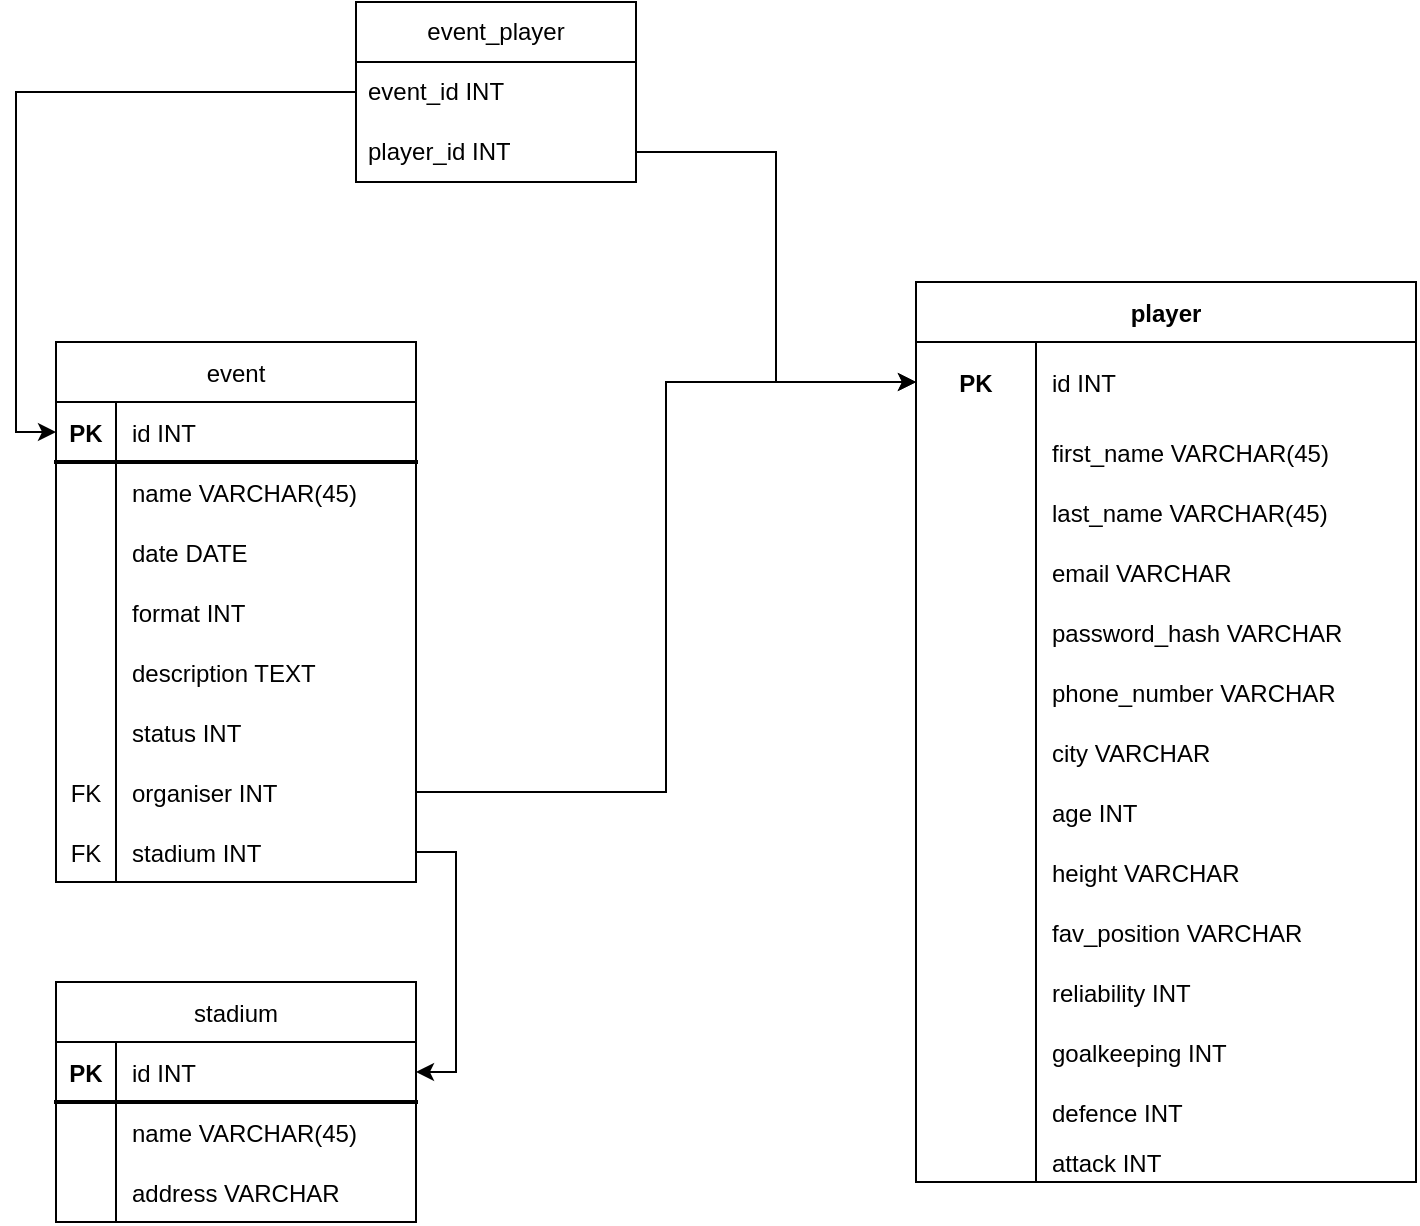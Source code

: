 <mxfile version="21.0.6" type="github">
  <diagram id="R2lEEEUBdFMjLlhIrx00" name="Page-1">
    <mxGraphModel dx="1434" dy="1901" grid="1" gridSize="10" guides="1" tooltips="1" connect="1" arrows="1" fold="1" page="1" pageScale="1" pageWidth="850" pageHeight="1100" math="0" shadow="0" extFonts="Permanent Marker^https://fonts.googleapis.com/css?family=Permanent+Marker">
      <root>
        <mxCell id="0" />
        <mxCell id="1" parent="0" />
        <mxCell id="I-8Jb-c6i_d0x6bj5Tj_-14" value="player" style="shape=table;startSize=30;container=1;collapsible=1;childLayout=tableLayout;fixedRows=1;rowLines=0;fontStyle=1;align=center;resizeLast=1;" parent="1" vertex="1">
          <mxGeometry x="480" y="-820" width="250" height="450" as="geometry" />
        </mxCell>
        <mxCell id="I-8Jb-c6i_d0x6bj5Tj_-15" value="" style="shape=tableRow;horizontal=0;startSize=0;swimlaneHead=0;swimlaneBody=0;fillColor=none;collapsible=0;dropTarget=0;points=[[0,0.5],[1,0.5]];portConstraint=eastwest;top=0;left=0;right=0;bottom=0;" parent="I-8Jb-c6i_d0x6bj5Tj_-14" vertex="1">
          <mxGeometry y="30" width="250" height="40" as="geometry" />
        </mxCell>
        <mxCell id="I-8Jb-c6i_d0x6bj5Tj_-16" value="PK" style="shape=partialRectangle;connectable=0;fillColor=none;top=0;left=0;bottom=0;right=0;fontStyle=1;overflow=hidden;" parent="I-8Jb-c6i_d0x6bj5Tj_-15" vertex="1">
          <mxGeometry width="60" height="40" as="geometry">
            <mxRectangle width="60" height="40" as="alternateBounds" />
          </mxGeometry>
        </mxCell>
        <mxCell id="I-8Jb-c6i_d0x6bj5Tj_-17" value="id INT" style="shape=partialRectangle;connectable=0;fillColor=none;top=0;left=0;bottom=0;right=0;align=left;spacingLeft=6;fontStyle=0;overflow=hidden;" parent="I-8Jb-c6i_d0x6bj5Tj_-15" vertex="1">
          <mxGeometry x="60" width="190" height="40" as="geometry">
            <mxRectangle width="190" height="40" as="alternateBounds" />
          </mxGeometry>
        </mxCell>
        <mxCell id="I-8Jb-c6i_d0x6bj5Tj_-21" value="" style="shape=tableRow;horizontal=0;startSize=0;swimlaneHead=0;swimlaneBody=0;fillColor=none;collapsible=0;dropTarget=0;points=[[0,0.5],[1,0.5]];portConstraint=eastwest;top=0;left=0;right=0;bottom=0;" parent="I-8Jb-c6i_d0x6bj5Tj_-14" vertex="1">
          <mxGeometry y="70" width="250" height="30" as="geometry" />
        </mxCell>
        <mxCell id="I-8Jb-c6i_d0x6bj5Tj_-22" value="" style="shape=partialRectangle;connectable=0;fillColor=none;top=0;left=0;bottom=0;right=0;editable=1;overflow=hidden;" parent="I-8Jb-c6i_d0x6bj5Tj_-21" vertex="1">
          <mxGeometry width="60" height="30" as="geometry">
            <mxRectangle width="60" height="30" as="alternateBounds" />
          </mxGeometry>
        </mxCell>
        <mxCell id="I-8Jb-c6i_d0x6bj5Tj_-23" value="first_name VARCHAR(45)" style="shape=partialRectangle;connectable=0;fillColor=none;top=0;left=0;bottom=0;right=0;align=left;spacingLeft=6;overflow=hidden;" parent="I-8Jb-c6i_d0x6bj5Tj_-21" vertex="1">
          <mxGeometry x="60" width="190" height="30" as="geometry">
            <mxRectangle width="190" height="30" as="alternateBounds" />
          </mxGeometry>
        </mxCell>
        <mxCell id="I-8Jb-c6i_d0x6bj5Tj_-73" value="" style="shape=tableRow;horizontal=0;startSize=0;swimlaneHead=0;swimlaneBody=0;fillColor=none;collapsible=0;dropTarget=0;points=[[0,0.5],[1,0.5]];portConstraint=eastwest;top=0;left=0;right=0;bottom=0;rounded=0;shadow=0;glass=0;sketch=0;strokeWidth=2;" parent="I-8Jb-c6i_d0x6bj5Tj_-14" vertex="1">
          <mxGeometry y="100" width="250" height="30" as="geometry" />
        </mxCell>
        <mxCell id="I-8Jb-c6i_d0x6bj5Tj_-74" value="" style="shape=partialRectangle;connectable=0;fillColor=none;top=0;left=0;bottom=0;right=0;editable=1;overflow=hidden;rounded=0;shadow=0;glass=0;sketch=0;strokeWidth=2;" parent="I-8Jb-c6i_d0x6bj5Tj_-73" vertex="1">
          <mxGeometry width="60" height="30" as="geometry">
            <mxRectangle width="60" height="30" as="alternateBounds" />
          </mxGeometry>
        </mxCell>
        <mxCell id="I-8Jb-c6i_d0x6bj5Tj_-75" value="last_name VARCHAR(45)" style="shape=partialRectangle;connectable=0;fillColor=none;top=0;left=0;bottom=0;right=0;align=left;spacingLeft=6;overflow=hidden;rounded=0;shadow=0;glass=0;sketch=0;strokeWidth=2;" parent="I-8Jb-c6i_d0x6bj5Tj_-73" vertex="1">
          <mxGeometry x="60" width="190" height="30" as="geometry">
            <mxRectangle width="190" height="30" as="alternateBounds" />
          </mxGeometry>
        </mxCell>
        <mxCell id="I-8Jb-c6i_d0x6bj5Tj_-116" value="" style="shape=tableRow;horizontal=0;startSize=0;swimlaneHead=0;swimlaneBody=0;fillColor=none;collapsible=0;dropTarget=0;points=[[0,0.5],[1,0.5]];portConstraint=eastwest;top=0;left=0;right=0;bottom=0;rounded=0;shadow=0;glass=0;sketch=0;strokeColor=default;strokeWidth=1;" parent="I-8Jb-c6i_d0x6bj5Tj_-14" vertex="1">
          <mxGeometry y="130" width="250" height="30" as="geometry" />
        </mxCell>
        <mxCell id="I-8Jb-c6i_d0x6bj5Tj_-117" value="" style="shape=partialRectangle;connectable=0;fillColor=none;top=0;left=0;bottom=0;right=0;editable=1;overflow=hidden;rounded=0;shadow=0;glass=0;sketch=0;strokeColor=default;strokeWidth=1;" parent="I-8Jb-c6i_d0x6bj5Tj_-116" vertex="1">
          <mxGeometry width="60" height="30" as="geometry">
            <mxRectangle width="60" height="30" as="alternateBounds" />
          </mxGeometry>
        </mxCell>
        <mxCell id="I-8Jb-c6i_d0x6bj5Tj_-118" value="email VARCHAR" style="shape=partialRectangle;connectable=0;fillColor=none;top=0;left=0;bottom=0;right=0;align=left;spacingLeft=6;overflow=hidden;rounded=0;shadow=0;glass=0;sketch=0;strokeColor=default;strokeWidth=1;" parent="I-8Jb-c6i_d0x6bj5Tj_-116" vertex="1">
          <mxGeometry x="60" width="190" height="30" as="geometry">
            <mxRectangle width="190" height="30" as="alternateBounds" />
          </mxGeometry>
        </mxCell>
        <mxCell id="I-8Jb-c6i_d0x6bj5Tj_-123" value="" style="shape=tableRow;horizontal=0;startSize=0;swimlaneHead=0;swimlaneBody=0;fillColor=none;collapsible=0;dropTarget=0;points=[[0,0.5],[1,0.5]];portConstraint=eastwest;top=0;left=0;right=0;bottom=0;rounded=0;shadow=0;glass=0;sketch=0;strokeColor=default;strokeWidth=1;" parent="I-8Jb-c6i_d0x6bj5Tj_-14" vertex="1">
          <mxGeometry y="160" width="250" height="30" as="geometry" />
        </mxCell>
        <mxCell id="I-8Jb-c6i_d0x6bj5Tj_-124" value="" style="shape=partialRectangle;connectable=0;fillColor=none;top=0;left=0;bottom=0;right=0;editable=1;overflow=hidden;rounded=0;shadow=0;glass=0;sketch=0;strokeColor=default;strokeWidth=1;" parent="I-8Jb-c6i_d0x6bj5Tj_-123" vertex="1">
          <mxGeometry width="60" height="30" as="geometry">
            <mxRectangle width="60" height="30" as="alternateBounds" />
          </mxGeometry>
        </mxCell>
        <mxCell id="I-8Jb-c6i_d0x6bj5Tj_-125" value="password_hash VARCHAR" style="shape=partialRectangle;connectable=0;fillColor=none;top=0;left=0;bottom=0;right=0;align=left;spacingLeft=6;overflow=hidden;rounded=0;shadow=0;glass=0;sketch=0;strokeColor=default;strokeWidth=1;" parent="I-8Jb-c6i_d0x6bj5Tj_-123" vertex="1">
          <mxGeometry x="60" width="190" height="30" as="geometry">
            <mxRectangle width="190" height="30" as="alternateBounds" />
          </mxGeometry>
        </mxCell>
        <mxCell id="AniWrBmozLIiKfTl5jkA-70" value="" style="shape=tableRow;horizontal=0;startSize=0;swimlaneHead=0;swimlaneBody=0;fillColor=none;collapsible=0;dropTarget=0;points=[[0,0.5],[1,0.5]];portConstraint=eastwest;top=0;left=0;right=0;bottom=0;rounded=0;shadow=0;glass=0;sketch=0;strokeColor=default;strokeWidth=1;" vertex="1" parent="I-8Jb-c6i_d0x6bj5Tj_-14">
          <mxGeometry y="190" width="250" height="30" as="geometry" />
        </mxCell>
        <mxCell id="AniWrBmozLIiKfTl5jkA-71" value="" style="shape=partialRectangle;connectable=0;fillColor=none;top=0;left=0;bottom=0;right=0;editable=1;overflow=hidden;rounded=0;shadow=0;glass=0;sketch=0;strokeColor=default;strokeWidth=1;" vertex="1" parent="AniWrBmozLIiKfTl5jkA-70">
          <mxGeometry width="60" height="30" as="geometry">
            <mxRectangle width="60" height="30" as="alternateBounds" />
          </mxGeometry>
        </mxCell>
        <mxCell id="AniWrBmozLIiKfTl5jkA-72" value="phone_number VARCHAR" style="shape=partialRectangle;connectable=0;fillColor=none;top=0;left=0;bottom=0;right=0;align=left;spacingLeft=6;overflow=hidden;rounded=0;shadow=0;glass=0;sketch=0;strokeColor=default;strokeWidth=1;" vertex="1" parent="AniWrBmozLIiKfTl5jkA-70">
          <mxGeometry x="60" width="190" height="30" as="geometry">
            <mxRectangle width="190" height="30" as="alternateBounds" />
          </mxGeometry>
        </mxCell>
        <mxCell id="AniWrBmozLIiKfTl5jkA-73" value="" style="shape=tableRow;horizontal=0;startSize=0;swimlaneHead=0;swimlaneBody=0;fillColor=none;collapsible=0;dropTarget=0;points=[[0,0.5],[1,0.5]];portConstraint=eastwest;top=0;left=0;right=0;bottom=0;rounded=0;shadow=0;glass=0;sketch=0;strokeColor=default;strokeWidth=1;" vertex="1" parent="I-8Jb-c6i_d0x6bj5Tj_-14">
          <mxGeometry y="220" width="250" height="30" as="geometry" />
        </mxCell>
        <mxCell id="AniWrBmozLIiKfTl5jkA-74" value="" style="shape=partialRectangle;connectable=0;fillColor=none;top=0;left=0;bottom=0;right=0;editable=1;overflow=hidden;rounded=0;shadow=0;glass=0;sketch=0;strokeColor=default;strokeWidth=1;" vertex="1" parent="AniWrBmozLIiKfTl5jkA-73">
          <mxGeometry width="60" height="30" as="geometry">
            <mxRectangle width="60" height="30" as="alternateBounds" />
          </mxGeometry>
        </mxCell>
        <mxCell id="AniWrBmozLIiKfTl5jkA-75" value="city VARCHAR" style="shape=partialRectangle;connectable=0;fillColor=none;top=0;left=0;bottom=0;right=0;align=left;spacingLeft=6;overflow=hidden;rounded=0;shadow=0;glass=0;sketch=0;strokeColor=default;strokeWidth=1;" vertex="1" parent="AniWrBmozLIiKfTl5jkA-73">
          <mxGeometry x="60" width="190" height="30" as="geometry">
            <mxRectangle width="190" height="30" as="alternateBounds" />
          </mxGeometry>
        </mxCell>
        <mxCell id="AniWrBmozLIiKfTl5jkA-79" value="" style="shape=tableRow;horizontal=0;startSize=0;swimlaneHead=0;swimlaneBody=0;fillColor=none;collapsible=0;dropTarget=0;points=[[0,0.5],[1,0.5]];portConstraint=eastwest;top=0;left=0;right=0;bottom=0;rounded=0;shadow=0;glass=0;sketch=0;strokeColor=default;strokeWidth=1;" vertex="1" parent="I-8Jb-c6i_d0x6bj5Tj_-14">
          <mxGeometry y="250" width="250" height="30" as="geometry" />
        </mxCell>
        <mxCell id="AniWrBmozLIiKfTl5jkA-80" value="" style="shape=partialRectangle;connectable=0;fillColor=none;top=0;left=0;bottom=0;right=0;editable=1;overflow=hidden;rounded=0;shadow=0;glass=0;sketch=0;strokeColor=default;strokeWidth=1;" vertex="1" parent="AniWrBmozLIiKfTl5jkA-79">
          <mxGeometry width="60" height="30" as="geometry">
            <mxRectangle width="60" height="30" as="alternateBounds" />
          </mxGeometry>
        </mxCell>
        <mxCell id="AniWrBmozLIiKfTl5jkA-81" value="age INT" style="shape=partialRectangle;connectable=0;fillColor=none;top=0;left=0;bottom=0;right=0;align=left;spacingLeft=6;overflow=hidden;rounded=0;shadow=0;glass=0;sketch=0;strokeColor=default;strokeWidth=1;" vertex="1" parent="AniWrBmozLIiKfTl5jkA-79">
          <mxGeometry x="60" width="190" height="30" as="geometry">
            <mxRectangle width="190" height="30" as="alternateBounds" />
          </mxGeometry>
        </mxCell>
        <mxCell id="AniWrBmozLIiKfTl5jkA-76" value="" style="shape=tableRow;horizontal=0;startSize=0;swimlaneHead=0;swimlaneBody=0;fillColor=none;collapsible=0;dropTarget=0;points=[[0,0.5],[1,0.5]];portConstraint=eastwest;top=0;left=0;right=0;bottom=0;rounded=0;shadow=0;glass=0;sketch=0;strokeColor=default;strokeWidth=1;" vertex="1" parent="I-8Jb-c6i_d0x6bj5Tj_-14">
          <mxGeometry y="280" width="250" height="30" as="geometry" />
        </mxCell>
        <mxCell id="AniWrBmozLIiKfTl5jkA-77" value="" style="shape=partialRectangle;connectable=0;fillColor=none;top=0;left=0;bottom=0;right=0;editable=1;overflow=hidden;rounded=0;shadow=0;glass=0;sketch=0;strokeColor=default;strokeWidth=1;" vertex="1" parent="AniWrBmozLIiKfTl5jkA-76">
          <mxGeometry width="60" height="30" as="geometry">
            <mxRectangle width="60" height="30" as="alternateBounds" />
          </mxGeometry>
        </mxCell>
        <mxCell id="AniWrBmozLIiKfTl5jkA-78" value="height VARCHAR" style="shape=partialRectangle;connectable=0;fillColor=none;top=0;left=0;bottom=0;right=0;align=left;spacingLeft=6;overflow=hidden;rounded=0;shadow=0;glass=0;sketch=0;strokeColor=default;strokeWidth=1;" vertex="1" parent="AniWrBmozLIiKfTl5jkA-76">
          <mxGeometry x="60" width="190" height="30" as="geometry">
            <mxRectangle width="190" height="30" as="alternateBounds" />
          </mxGeometry>
        </mxCell>
        <mxCell id="AniWrBmozLIiKfTl5jkA-82" value="" style="shape=tableRow;horizontal=0;startSize=0;swimlaneHead=0;swimlaneBody=0;fillColor=none;collapsible=0;dropTarget=0;points=[[0,0.5],[1,0.5]];portConstraint=eastwest;top=0;left=0;right=0;bottom=0;rounded=0;shadow=0;glass=0;sketch=0;strokeColor=default;strokeWidth=1;" vertex="1" parent="I-8Jb-c6i_d0x6bj5Tj_-14">
          <mxGeometry y="310" width="250" height="30" as="geometry" />
        </mxCell>
        <mxCell id="AniWrBmozLIiKfTl5jkA-83" value="" style="shape=partialRectangle;connectable=0;fillColor=none;top=0;left=0;bottom=0;right=0;editable=1;overflow=hidden;rounded=0;shadow=0;glass=0;sketch=0;strokeColor=default;strokeWidth=1;" vertex="1" parent="AniWrBmozLIiKfTl5jkA-82">
          <mxGeometry width="60" height="30" as="geometry">
            <mxRectangle width="60" height="30" as="alternateBounds" />
          </mxGeometry>
        </mxCell>
        <mxCell id="AniWrBmozLIiKfTl5jkA-84" value="fav_position VARCHAR" style="shape=partialRectangle;connectable=0;fillColor=none;top=0;left=0;bottom=0;right=0;align=left;spacingLeft=6;overflow=hidden;rounded=0;shadow=0;glass=0;sketch=0;strokeColor=default;strokeWidth=1;" vertex="1" parent="AniWrBmozLIiKfTl5jkA-82">
          <mxGeometry x="60" width="190" height="30" as="geometry">
            <mxRectangle width="190" height="30" as="alternateBounds" />
          </mxGeometry>
        </mxCell>
        <mxCell id="I-8Jb-c6i_d0x6bj5Tj_-126" value="" style="shape=tableRow;horizontal=0;startSize=0;swimlaneHead=0;swimlaneBody=0;fillColor=none;collapsible=0;dropTarget=0;points=[[0,0.5],[1,0.5]];portConstraint=eastwest;top=0;left=0;right=0;bottom=0;rounded=0;shadow=0;glass=0;sketch=0;strokeColor=default;strokeWidth=1;" parent="I-8Jb-c6i_d0x6bj5Tj_-14" vertex="1">
          <mxGeometry y="340" width="250" height="30" as="geometry" />
        </mxCell>
        <mxCell id="I-8Jb-c6i_d0x6bj5Tj_-127" value="" style="shape=partialRectangle;connectable=0;fillColor=none;top=0;left=0;bottom=0;right=0;editable=1;overflow=hidden;rounded=0;shadow=0;glass=0;sketch=0;strokeColor=default;strokeWidth=1;" parent="I-8Jb-c6i_d0x6bj5Tj_-126" vertex="1">
          <mxGeometry width="60" height="30" as="geometry">
            <mxRectangle width="60" height="30" as="alternateBounds" />
          </mxGeometry>
        </mxCell>
        <mxCell id="I-8Jb-c6i_d0x6bj5Tj_-128" value="reliability INT" style="shape=partialRectangle;connectable=0;fillColor=none;top=0;left=0;bottom=0;right=0;align=left;spacingLeft=6;overflow=hidden;rounded=0;shadow=0;glass=0;sketch=0;strokeColor=default;strokeWidth=1;" parent="I-8Jb-c6i_d0x6bj5Tj_-126" vertex="1">
          <mxGeometry x="60" width="190" height="30" as="geometry">
            <mxRectangle width="190" height="30" as="alternateBounds" />
          </mxGeometry>
        </mxCell>
        <mxCell id="I-8Jb-c6i_d0x6bj5Tj_-129" value="" style="shape=tableRow;horizontal=0;startSize=0;swimlaneHead=0;swimlaneBody=0;fillColor=none;collapsible=0;dropTarget=0;points=[[0,0.5],[1,0.5]];portConstraint=eastwest;top=0;left=0;right=0;bottom=0;rounded=0;shadow=0;glass=0;sketch=0;strokeColor=default;strokeWidth=1;" parent="I-8Jb-c6i_d0x6bj5Tj_-14" vertex="1">
          <mxGeometry y="370" width="250" height="30" as="geometry" />
        </mxCell>
        <mxCell id="I-8Jb-c6i_d0x6bj5Tj_-130" value="" style="shape=partialRectangle;connectable=0;fillColor=none;top=0;left=0;bottom=0;right=0;editable=1;overflow=hidden;rounded=0;shadow=0;glass=0;sketch=0;strokeColor=default;strokeWidth=1;" parent="I-8Jb-c6i_d0x6bj5Tj_-129" vertex="1">
          <mxGeometry width="60" height="30" as="geometry">
            <mxRectangle width="60" height="30" as="alternateBounds" />
          </mxGeometry>
        </mxCell>
        <mxCell id="I-8Jb-c6i_d0x6bj5Tj_-131" value="goalkeeping INT" style="shape=partialRectangle;connectable=0;fillColor=none;top=0;left=0;bottom=0;right=0;align=left;spacingLeft=6;overflow=hidden;rounded=0;shadow=0;glass=0;sketch=0;strokeColor=default;strokeWidth=1;" parent="I-8Jb-c6i_d0x6bj5Tj_-129" vertex="1">
          <mxGeometry x="60" width="190" height="30" as="geometry">
            <mxRectangle width="190" height="30" as="alternateBounds" />
          </mxGeometry>
        </mxCell>
        <mxCell id="AniWrBmozLIiKfTl5jkA-64" value="" style="shape=tableRow;horizontal=0;startSize=0;swimlaneHead=0;swimlaneBody=0;fillColor=none;collapsible=0;dropTarget=0;points=[[0,0.5],[1,0.5]];portConstraint=eastwest;top=0;left=0;right=0;bottom=0;rounded=0;shadow=0;glass=0;sketch=0;strokeColor=default;strokeWidth=1;" vertex="1" parent="I-8Jb-c6i_d0x6bj5Tj_-14">
          <mxGeometry y="400" width="250" height="30" as="geometry" />
        </mxCell>
        <mxCell id="AniWrBmozLIiKfTl5jkA-65" value="" style="shape=partialRectangle;connectable=0;fillColor=none;top=0;left=0;bottom=0;right=0;editable=1;overflow=hidden;rounded=0;shadow=0;glass=0;sketch=0;strokeColor=default;strokeWidth=1;" vertex="1" parent="AniWrBmozLIiKfTl5jkA-64">
          <mxGeometry width="60" height="30" as="geometry">
            <mxRectangle width="60" height="30" as="alternateBounds" />
          </mxGeometry>
        </mxCell>
        <mxCell id="AniWrBmozLIiKfTl5jkA-66" value="defence INT" style="shape=partialRectangle;connectable=0;fillColor=none;top=0;left=0;bottom=0;right=0;align=left;spacingLeft=6;overflow=hidden;rounded=0;shadow=0;glass=0;sketch=0;strokeColor=default;strokeWidth=1;" vertex="1" parent="AniWrBmozLIiKfTl5jkA-64">
          <mxGeometry x="60" width="190" height="30" as="geometry">
            <mxRectangle width="190" height="30" as="alternateBounds" />
          </mxGeometry>
        </mxCell>
        <mxCell id="AniWrBmozLIiKfTl5jkA-67" value="" style="shape=tableRow;horizontal=0;startSize=0;swimlaneHead=0;swimlaneBody=0;fillColor=none;collapsible=0;dropTarget=0;points=[[0,0.5],[1,0.5]];portConstraint=eastwest;top=0;left=0;right=0;bottom=0;rounded=0;shadow=0;glass=0;sketch=0;strokeColor=default;strokeWidth=1;" vertex="1" parent="I-8Jb-c6i_d0x6bj5Tj_-14">
          <mxGeometry y="430" width="250" height="20" as="geometry" />
        </mxCell>
        <mxCell id="AniWrBmozLIiKfTl5jkA-68" value="" style="shape=partialRectangle;connectable=0;fillColor=none;top=0;left=0;bottom=0;right=0;editable=1;overflow=hidden;rounded=0;shadow=0;glass=0;sketch=0;strokeColor=default;strokeWidth=1;" vertex="1" parent="AniWrBmozLIiKfTl5jkA-67">
          <mxGeometry width="60" height="20" as="geometry">
            <mxRectangle width="60" height="20" as="alternateBounds" />
          </mxGeometry>
        </mxCell>
        <mxCell id="AniWrBmozLIiKfTl5jkA-69" value="attack INT" style="shape=partialRectangle;connectable=0;fillColor=none;top=0;left=0;bottom=0;right=0;align=left;spacingLeft=6;overflow=hidden;rounded=0;shadow=0;glass=0;sketch=0;strokeColor=default;strokeWidth=1;" vertex="1" parent="AniWrBmozLIiKfTl5jkA-67">
          <mxGeometry x="60" width="190" height="20" as="geometry">
            <mxRectangle width="190" height="20" as="alternateBounds" />
          </mxGeometry>
        </mxCell>
        <mxCell id="I-8Jb-c6i_d0x6bj5Tj_-103" value="stadium" style="shape=table;startSize=30;container=1;collapsible=1;childLayout=tableLayout;fixedRows=1;rowLines=0;fontStyle=0;align=center;resizeLast=1;rounded=0;shadow=0;glass=0;sketch=0;strokeWidth=1;swimlaneLine=1;strokeColor=default;" parent="1" vertex="1">
          <mxGeometry x="50" y="-470" width="180" height="120" as="geometry" />
        </mxCell>
        <mxCell id="I-8Jb-c6i_d0x6bj5Tj_-104" value="" style="shape=tableRow;horizontal=0;startSize=0;swimlaneHead=0;swimlaneBody=0;fillColor=none;collapsible=0;dropTarget=0;points=[[0,0.5],[1,0.5]];portConstraint=eastwest;top=0;left=0;right=0;bottom=1;rounded=0;shadow=0;glass=0;sketch=0;strokeWidth=2;" parent="I-8Jb-c6i_d0x6bj5Tj_-103" vertex="1">
          <mxGeometry y="30" width="180" height="30" as="geometry" />
        </mxCell>
        <mxCell id="I-8Jb-c6i_d0x6bj5Tj_-105" value="PK" style="shape=partialRectangle;connectable=0;fillColor=none;top=0;left=0;bottom=0;right=0;fontStyle=1;overflow=hidden;rounded=0;shadow=0;glass=0;sketch=0;strokeWidth=2;" parent="I-8Jb-c6i_d0x6bj5Tj_-104" vertex="1">
          <mxGeometry width="30" height="30" as="geometry">
            <mxRectangle width="30" height="30" as="alternateBounds" />
          </mxGeometry>
        </mxCell>
        <mxCell id="I-8Jb-c6i_d0x6bj5Tj_-106" value="id INT" style="shape=partialRectangle;connectable=0;fillColor=none;top=0;left=0;bottom=0;right=0;align=left;spacingLeft=6;fontStyle=0;overflow=hidden;rounded=0;shadow=0;glass=0;sketch=0;strokeWidth=2;" parent="I-8Jb-c6i_d0x6bj5Tj_-104" vertex="1">
          <mxGeometry x="30" width="150" height="30" as="geometry">
            <mxRectangle width="150" height="30" as="alternateBounds" />
          </mxGeometry>
        </mxCell>
        <mxCell id="I-8Jb-c6i_d0x6bj5Tj_-107" value="" style="shape=tableRow;horizontal=0;startSize=0;swimlaneHead=0;swimlaneBody=0;fillColor=none;collapsible=0;dropTarget=0;points=[[0,0.5],[1,0.5]];portConstraint=eastwest;top=0;left=0;right=0;bottom=0;rounded=0;shadow=0;glass=0;sketch=0;strokeWidth=2;" parent="I-8Jb-c6i_d0x6bj5Tj_-103" vertex="1">
          <mxGeometry y="60" width="180" height="30" as="geometry" />
        </mxCell>
        <mxCell id="I-8Jb-c6i_d0x6bj5Tj_-108" value="" style="shape=partialRectangle;connectable=0;fillColor=none;top=0;left=0;bottom=0;right=0;editable=1;overflow=hidden;rounded=0;shadow=0;glass=0;sketch=0;strokeWidth=2;" parent="I-8Jb-c6i_d0x6bj5Tj_-107" vertex="1">
          <mxGeometry width="30" height="30" as="geometry">
            <mxRectangle width="30" height="30" as="alternateBounds" />
          </mxGeometry>
        </mxCell>
        <mxCell id="I-8Jb-c6i_d0x6bj5Tj_-109" value="name VARCHAR(45)" style="shape=partialRectangle;connectable=0;fillColor=none;top=0;left=0;bottom=0;right=0;align=left;spacingLeft=6;overflow=hidden;rounded=0;shadow=0;glass=0;sketch=0;strokeWidth=2;" parent="I-8Jb-c6i_d0x6bj5Tj_-107" vertex="1">
          <mxGeometry x="30" width="150" height="30" as="geometry">
            <mxRectangle width="150" height="30" as="alternateBounds" />
          </mxGeometry>
        </mxCell>
        <mxCell id="I-8Jb-c6i_d0x6bj5Tj_-110" value="" style="shape=tableRow;horizontal=0;startSize=0;swimlaneHead=0;swimlaneBody=0;fillColor=none;collapsible=0;dropTarget=0;points=[[0,0.5],[1,0.5]];portConstraint=eastwest;top=0;left=0;right=0;bottom=0;rounded=0;shadow=0;glass=0;sketch=0;strokeWidth=2;" parent="I-8Jb-c6i_d0x6bj5Tj_-103" vertex="1">
          <mxGeometry y="90" width="180" height="30" as="geometry" />
        </mxCell>
        <mxCell id="I-8Jb-c6i_d0x6bj5Tj_-111" value="" style="shape=partialRectangle;connectable=0;fillColor=none;top=0;left=0;bottom=0;right=0;editable=1;overflow=hidden;rounded=0;shadow=0;glass=0;sketch=0;strokeWidth=2;" parent="I-8Jb-c6i_d0x6bj5Tj_-110" vertex="1">
          <mxGeometry width="30" height="30" as="geometry">
            <mxRectangle width="30" height="30" as="alternateBounds" />
          </mxGeometry>
        </mxCell>
        <mxCell id="I-8Jb-c6i_d0x6bj5Tj_-112" value="address VARCHAR" style="shape=partialRectangle;connectable=0;fillColor=none;top=0;left=0;bottom=0;right=0;align=left;spacingLeft=6;overflow=hidden;rounded=0;shadow=0;glass=0;sketch=0;strokeWidth=2;" parent="I-8Jb-c6i_d0x6bj5Tj_-110" vertex="1">
          <mxGeometry x="30" width="150" height="30" as="geometry">
            <mxRectangle width="150" height="30" as="alternateBounds" />
          </mxGeometry>
        </mxCell>
        <mxCell id="I-8Jb-c6i_d0x6bj5Tj_-214" style="edgeStyle=orthogonalEdgeStyle;rounded=0;orthogonalLoop=1;jettySize=auto;html=1;exitX=1;exitY=0.5;exitDx=0;exitDy=0;entryX=1;entryY=0.5;entryDx=0;entryDy=0;" parent="1" source="AniWrBmozLIiKfTl5jkA-14" target="I-8Jb-c6i_d0x6bj5Tj_-104" edge="1">
          <mxGeometry relative="1" as="geometry">
            <mxPoint x="540" y="-115" as="sourcePoint" />
          </mxGeometry>
        </mxCell>
        <mxCell id="AniWrBmozLIiKfTl5jkA-1" value="event" style="shape=table;startSize=30;container=1;collapsible=1;childLayout=tableLayout;fixedRows=1;rowLines=0;fontStyle=0;align=center;resizeLast=1;rounded=0;shadow=0;glass=0;sketch=0;strokeWidth=1;swimlaneLine=1;strokeColor=default;" vertex="1" parent="1">
          <mxGeometry x="50" y="-790" width="180" height="270" as="geometry" />
        </mxCell>
        <mxCell id="AniWrBmozLIiKfTl5jkA-2" value="" style="shape=tableRow;horizontal=0;startSize=0;swimlaneHead=0;swimlaneBody=0;fillColor=none;collapsible=0;dropTarget=0;points=[[0,0.5],[1,0.5]];portConstraint=eastwest;top=0;left=0;right=0;bottom=1;rounded=0;shadow=0;glass=0;sketch=0;strokeWidth=2;" vertex="1" parent="AniWrBmozLIiKfTl5jkA-1">
          <mxGeometry y="30" width="180" height="30" as="geometry" />
        </mxCell>
        <mxCell id="AniWrBmozLIiKfTl5jkA-3" value="PK" style="shape=partialRectangle;connectable=0;fillColor=none;top=0;left=0;bottom=0;right=0;fontStyle=1;overflow=hidden;rounded=0;shadow=0;glass=0;sketch=0;strokeWidth=2;" vertex="1" parent="AniWrBmozLIiKfTl5jkA-2">
          <mxGeometry width="30" height="30" as="geometry">
            <mxRectangle width="30" height="30" as="alternateBounds" />
          </mxGeometry>
        </mxCell>
        <mxCell id="AniWrBmozLIiKfTl5jkA-4" value="id INT" style="shape=partialRectangle;connectable=0;fillColor=none;top=0;left=0;bottom=0;right=0;align=left;spacingLeft=6;fontStyle=0;overflow=hidden;rounded=0;shadow=0;glass=0;sketch=0;strokeWidth=2;" vertex="1" parent="AniWrBmozLIiKfTl5jkA-2">
          <mxGeometry x="30" width="150" height="30" as="geometry">
            <mxRectangle width="150" height="30" as="alternateBounds" />
          </mxGeometry>
        </mxCell>
        <mxCell id="AniWrBmozLIiKfTl5jkA-5" value="" style="shape=tableRow;horizontal=0;startSize=0;swimlaneHead=0;swimlaneBody=0;fillColor=none;collapsible=0;dropTarget=0;points=[[0,0.5],[1,0.5]];portConstraint=eastwest;top=0;left=0;right=0;bottom=0;rounded=0;shadow=0;glass=0;sketch=0;strokeWidth=2;" vertex="1" parent="AniWrBmozLIiKfTl5jkA-1">
          <mxGeometry y="60" width="180" height="30" as="geometry" />
        </mxCell>
        <mxCell id="AniWrBmozLIiKfTl5jkA-6" value="" style="shape=partialRectangle;connectable=0;fillColor=none;top=0;left=0;bottom=0;right=0;editable=1;overflow=hidden;rounded=0;shadow=0;glass=0;sketch=0;strokeWidth=2;" vertex="1" parent="AniWrBmozLIiKfTl5jkA-5">
          <mxGeometry width="30" height="30" as="geometry">
            <mxRectangle width="30" height="30" as="alternateBounds" />
          </mxGeometry>
        </mxCell>
        <mxCell id="AniWrBmozLIiKfTl5jkA-7" value="name VARCHAR(45)" style="shape=partialRectangle;connectable=0;fillColor=none;top=0;left=0;bottom=0;right=0;align=left;spacingLeft=6;overflow=hidden;rounded=0;shadow=0;glass=0;sketch=0;strokeWidth=2;" vertex="1" parent="AniWrBmozLIiKfTl5jkA-5">
          <mxGeometry x="30" width="150" height="30" as="geometry">
            <mxRectangle width="150" height="30" as="alternateBounds" />
          </mxGeometry>
        </mxCell>
        <mxCell id="AniWrBmozLIiKfTl5jkA-8" value="" style="shape=tableRow;horizontal=0;startSize=0;swimlaneHead=0;swimlaneBody=0;fillColor=none;collapsible=0;dropTarget=0;points=[[0,0.5],[1,0.5]];portConstraint=eastwest;top=0;left=0;right=0;bottom=0;rounded=0;shadow=0;glass=0;sketch=0;strokeColor=default;strokeWidth=1;" vertex="1" parent="AniWrBmozLIiKfTl5jkA-1">
          <mxGeometry y="90" width="180" height="30" as="geometry" />
        </mxCell>
        <mxCell id="AniWrBmozLIiKfTl5jkA-9" value="" style="shape=partialRectangle;connectable=0;fillColor=none;top=0;left=0;bottom=0;right=0;editable=1;overflow=hidden;rounded=0;shadow=0;glass=0;sketch=0;strokeColor=default;strokeWidth=1;" vertex="1" parent="AniWrBmozLIiKfTl5jkA-8">
          <mxGeometry width="30" height="30" as="geometry">
            <mxRectangle width="30" height="30" as="alternateBounds" />
          </mxGeometry>
        </mxCell>
        <mxCell id="AniWrBmozLIiKfTl5jkA-10" value="date DATE" style="shape=partialRectangle;connectable=0;fillColor=none;top=0;left=0;bottom=0;right=0;align=left;spacingLeft=6;overflow=hidden;rounded=0;shadow=0;glass=0;sketch=0;strokeColor=default;strokeWidth=1;" vertex="1" parent="AniWrBmozLIiKfTl5jkA-8">
          <mxGeometry x="30" width="150" height="30" as="geometry">
            <mxRectangle width="150" height="30" as="alternateBounds" />
          </mxGeometry>
        </mxCell>
        <mxCell id="AniWrBmozLIiKfTl5jkA-85" value="" style="shape=tableRow;horizontal=0;startSize=0;swimlaneHead=0;swimlaneBody=0;fillColor=none;collapsible=0;dropTarget=0;points=[[0,0.5],[1,0.5]];portConstraint=eastwest;top=0;left=0;right=0;bottom=0;rounded=0;shadow=0;glass=0;sketch=0;strokeColor=default;strokeWidth=1;" vertex="1" parent="AniWrBmozLIiKfTl5jkA-1">
          <mxGeometry y="120" width="180" height="30" as="geometry" />
        </mxCell>
        <mxCell id="AniWrBmozLIiKfTl5jkA-86" value="" style="shape=partialRectangle;connectable=0;fillColor=none;top=0;left=0;bottom=0;right=0;editable=1;overflow=hidden;rounded=0;shadow=0;glass=0;sketch=0;strokeColor=default;strokeWidth=1;" vertex="1" parent="AniWrBmozLIiKfTl5jkA-85">
          <mxGeometry width="30" height="30" as="geometry">
            <mxRectangle width="30" height="30" as="alternateBounds" />
          </mxGeometry>
        </mxCell>
        <mxCell id="AniWrBmozLIiKfTl5jkA-87" value="format INT" style="shape=partialRectangle;connectable=0;fillColor=none;top=0;left=0;bottom=0;right=0;align=left;spacingLeft=6;overflow=hidden;rounded=0;shadow=0;glass=0;sketch=0;strokeColor=default;strokeWidth=1;" vertex="1" parent="AniWrBmozLIiKfTl5jkA-85">
          <mxGeometry x="30" width="150" height="30" as="geometry">
            <mxRectangle width="150" height="30" as="alternateBounds" />
          </mxGeometry>
        </mxCell>
        <mxCell id="AniWrBmozLIiKfTl5jkA-88" value="" style="shape=tableRow;horizontal=0;startSize=0;swimlaneHead=0;swimlaneBody=0;fillColor=none;collapsible=0;dropTarget=0;points=[[0,0.5],[1,0.5]];portConstraint=eastwest;top=0;left=0;right=0;bottom=0;rounded=0;shadow=0;glass=0;sketch=0;strokeColor=default;strokeWidth=1;" vertex="1" parent="AniWrBmozLIiKfTl5jkA-1">
          <mxGeometry y="150" width="180" height="30" as="geometry" />
        </mxCell>
        <mxCell id="AniWrBmozLIiKfTl5jkA-89" value="" style="shape=partialRectangle;connectable=0;fillColor=none;top=0;left=0;bottom=0;right=0;editable=1;overflow=hidden;rounded=0;shadow=0;glass=0;sketch=0;strokeColor=default;strokeWidth=1;" vertex="1" parent="AniWrBmozLIiKfTl5jkA-88">
          <mxGeometry width="30" height="30" as="geometry">
            <mxRectangle width="30" height="30" as="alternateBounds" />
          </mxGeometry>
        </mxCell>
        <mxCell id="AniWrBmozLIiKfTl5jkA-90" value="description TEXT" style="shape=partialRectangle;connectable=0;fillColor=none;top=0;left=0;bottom=0;right=0;align=left;spacingLeft=6;overflow=hidden;rounded=0;shadow=0;glass=0;sketch=0;strokeColor=default;strokeWidth=1;" vertex="1" parent="AniWrBmozLIiKfTl5jkA-88">
          <mxGeometry x="30" width="150" height="30" as="geometry">
            <mxRectangle width="150" height="30" as="alternateBounds" />
          </mxGeometry>
        </mxCell>
        <mxCell id="AniWrBmozLIiKfTl5jkA-91" value="" style="shape=tableRow;horizontal=0;startSize=0;swimlaneHead=0;swimlaneBody=0;fillColor=none;collapsible=0;dropTarget=0;points=[[0,0.5],[1,0.5]];portConstraint=eastwest;top=0;left=0;right=0;bottom=0;rounded=0;shadow=0;glass=0;sketch=0;strokeColor=default;strokeWidth=1;" vertex="1" parent="AniWrBmozLIiKfTl5jkA-1">
          <mxGeometry y="180" width="180" height="30" as="geometry" />
        </mxCell>
        <mxCell id="AniWrBmozLIiKfTl5jkA-92" value="" style="shape=partialRectangle;connectable=0;fillColor=none;top=0;left=0;bottom=0;right=0;editable=1;overflow=hidden;rounded=0;shadow=0;glass=0;sketch=0;strokeColor=default;strokeWidth=1;" vertex="1" parent="AniWrBmozLIiKfTl5jkA-91">
          <mxGeometry width="30" height="30" as="geometry">
            <mxRectangle width="30" height="30" as="alternateBounds" />
          </mxGeometry>
        </mxCell>
        <mxCell id="AniWrBmozLIiKfTl5jkA-93" value="status INT" style="shape=partialRectangle;connectable=0;fillColor=none;top=0;left=0;bottom=0;right=0;align=left;spacingLeft=6;overflow=hidden;rounded=0;shadow=0;glass=0;sketch=0;strokeColor=default;strokeWidth=1;" vertex="1" parent="AniWrBmozLIiKfTl5jkA-91">
          <mxGeometry x="30" width="150" height="30" as="geometry">
            <mxRectangle width="150" height="30" as="alternateBounds" />
          </mxGeometry>
        </mxCell>
        <mxCell id="AniWrBmozLIiKfTl5jkA-11" value="" style="shape=tableRow;horizontal=0;startSize=0;swimlaneHead=0;swimlaneBody=0;fillColor=none;collapsible=0;dropTarget=0;points=[[0,0.5],[1,0.5]];portConstraint=eastwest;top=0;left=0;right=0;bottom=0;rounded=0;shadow=0;glass=0;sketch=0;strokeColor=default;strokeWidth=1;" vertex="1" parent="AniWrBmozLIiKfTl5jkA-1">
          <mxGeometry y="210" width="180" height="30" as="geometry" />
        </mxCell>
        <mxCell id="AniWrBmozLIiKfTl5jkA-12" value="FK" style="shape=partialRectangle;connectable=0;fillColor=none;top=0;left=0;bottom=0;right=0;editable=1;overflow=hidden;rounded=0;shadow=0;glass=0;sketch=0;strokeColor=default;strokeWidth=1;" vertex="1" parent="AniWrBmozLIiKfTl5jkA-11">
          <mxGeometry width="30" height="30" as="geometry">
            <mxRectangle width="30" height="30" as="alternateBounds" />
          </mxGeometry>
        </mxCell>
        <mxCell id="AniWrBmozLIiKfTl5jkA-13" value="organiser INT" style="shape=partialRectangle;connectable=0;fillColor=none;top=0;left=0;bottom=0;right=0;align=left;spacingLeft=6;overflow=hidden;rounded=0;shadow=0;glass=0;sketch=0;strokeColor=default;strokeWidth=1;" vertex="1" parent="AniWrBmozLIiKfTl5jkA-11">
          <mxGeometry x="30" width="150" height="30" as="geometry">
            <mxRectangle width="150" height="30" as="alternateBounds" />
          </mxGeometry>
        </mxCell>
        <mxCell id="AniWrBmozLIiKfTl5jkA-14" value="" style="shape=tableRow;horizontal=0;startSize=0;swimlaneHead=0;swimlaneBody=0;fillColor=none;collapsible=0;dropTarget=0;points=[[0,0.5],[1,0.5]];portConstraint=eastwest;top=0;left=0;right=0;bottom=0;rounded=0;shadow=0;glass=0;sketch=0;strokeWidth=2;" vertex="1" parent="AniWrBmozLIiKfTl5jkA-1">
          <mxGeometry y="240" width="180" height="30" as="geometry" />
        </mxCell>
        <mxCell id="AniWrBmozLIiKfTl5jkA-15" value="FK" style="shape=partialRectangle;connectable=0;fillColor=none;top=0;left=0;bottom=0;right=0;editable=1;overflow=hidden;rounded=0;shadow=0;glass=0;sketch=0;strokeWidth=2;" vertex="1" parent="AniWrBmozLIiKfTl5jkA-14">
          <mxGeometry width="30" height="30" as="geometry">
            <mxRectangle width="30" height="30" as="alternateBounds" />
          </mxGeometry>
        </mxCell>
        <mxCell id="AniWrBmozLIiKfTl5jkA-16" value="stadium INT" style="shape=partialRectangle;connectable=0;fillColor=none;top=0;left=0;bottom=0;right=0;align=left;spacingLeft=6;overflow=hidden;rounded=0;shadow=0;glass=0;sketch=0;strokeWidth=2;" vertex="1" parent="AniWrBmozLIiKfTl5jkA-14">
          <mxGeometry x="30" width="150" height="30" as="geometry">
            <mxRectangle width="150" height="30" as="alternateBounds" />
          </mxGeometry>
        </mxCell>
        <mxCell id="AniWrBmozLIiKfTl5jkA-17" style="edgeStyle=orthogonalEdgeStyle;rounded=0;orthogonalLoop=1;jettySize=auto;html=1;exitX=1;exitY=0.5;exitDx=0;exitDy=0;entryX=0;entryY=0.5;entryDx=0;entryDy=0;" edge="1" parent="1" source="AniWrBmozLIiKfTl5jkA-11" target="I-8Jb-c6i_d0x6bj5Tj_-15">
          <mxGeometry relative="1" as="geometry" />
        </mxCell>
        <mxCell id="AniWrBmozLIiKfTl5jkA-35" value="event_player" style="swimlane;fontStyle=0;childLayout=stackLayout;horizontal=1;startSize=30;horizontalStack=0;resizeParent=1;resizeParentMax=0;resizeLast=0;collapsible=1;marginBottom=0;whiteSpace=wrap;html=1;" vertex="1" parent="1">
          <mxGeometry x="200" y="-960" width="140" height="90" as="geometry" />
        </mxCell>
        <mxCell id="AniWrBmozLIiKfTl5jkA-36" value="event_id INT" style="text;strokeColor=none;fillColor=none;align=left;verticalAlign=middle;spacingLeft=4;spacingRight=4;overflow=hidden;points=[[0,0.5],[1,0.5]];portConstraint=eastwest;rotatable=0;whiteSpace=wrap;html=1;" vertex="1" parent="AniWrBmozLIiKfTl5jkA-35">
          <mxGeometry y="30" width="140" height="30" as="geometry" />
        </mxCell>
        <mxCell id="AniWrBmozLIiKfTl5jkA-37" value="player_id INT" style="text;strokeColor=none;fillColor=none;align=left;verticalAlign=middle;spacingLeft=4;spacingRight=4;overflow=hidden;points=[[0,0.5],[1,0.5]];portConstraint=eastwest;rotatable=0;whiteSpace=wrap;html=1;" vertex="1" parent="AniWrBmozLIiKfTl5jkA-35">
          <mxGeometry y="60" width="140" height="30" as="geometry" />
        </mxCell>
        <mxCell id="AniWrBmozLIiKfTl5jkA-39" style="edgeStyle=orthogonalEdgeStyle;rounded=0;orthogonalLoop=1;jettySize=auto;html=1;exitX=0;exitY=0.5;exitDx=0;exitDy=0;entryX=0;entryY=0.5;entryDx=0;entryDy=0;" edge="1" parent="1" source="AniWrBmozLIiKfTl5jkA-36" target="AniWrBmozLIiKfTl5jkA-2">
          <mxGeometry relative="1" as="geometry" />
        </mxCell>
        <mxCell id="AniWrBmozLIiKfTl5jkA-40" style="edgeStyle=orthogonalEdgeStyle;rounded=0;orthogonalLoop=1;jettySize=auto;html=1;exitX=1;exitY=0.5;exitDx=0;exitDy=0;entryX=0;entryY=0.5;entryDx=0;entryDy=0;" edge="1" parent="1" source="AniWrBmozLIiKfTl5jkA-37" target="I-8Jb-c6i_d0x6bj5Tj_-15">
          <mxGeometry relative="1" as="geometry">
            <mxPoint x="300" y="-560" as="targetPoint" />
          </mxGeometry>
        </mxCell>
      </root>
    </mxGraphModel>
  </diagram>
</mxfile>
